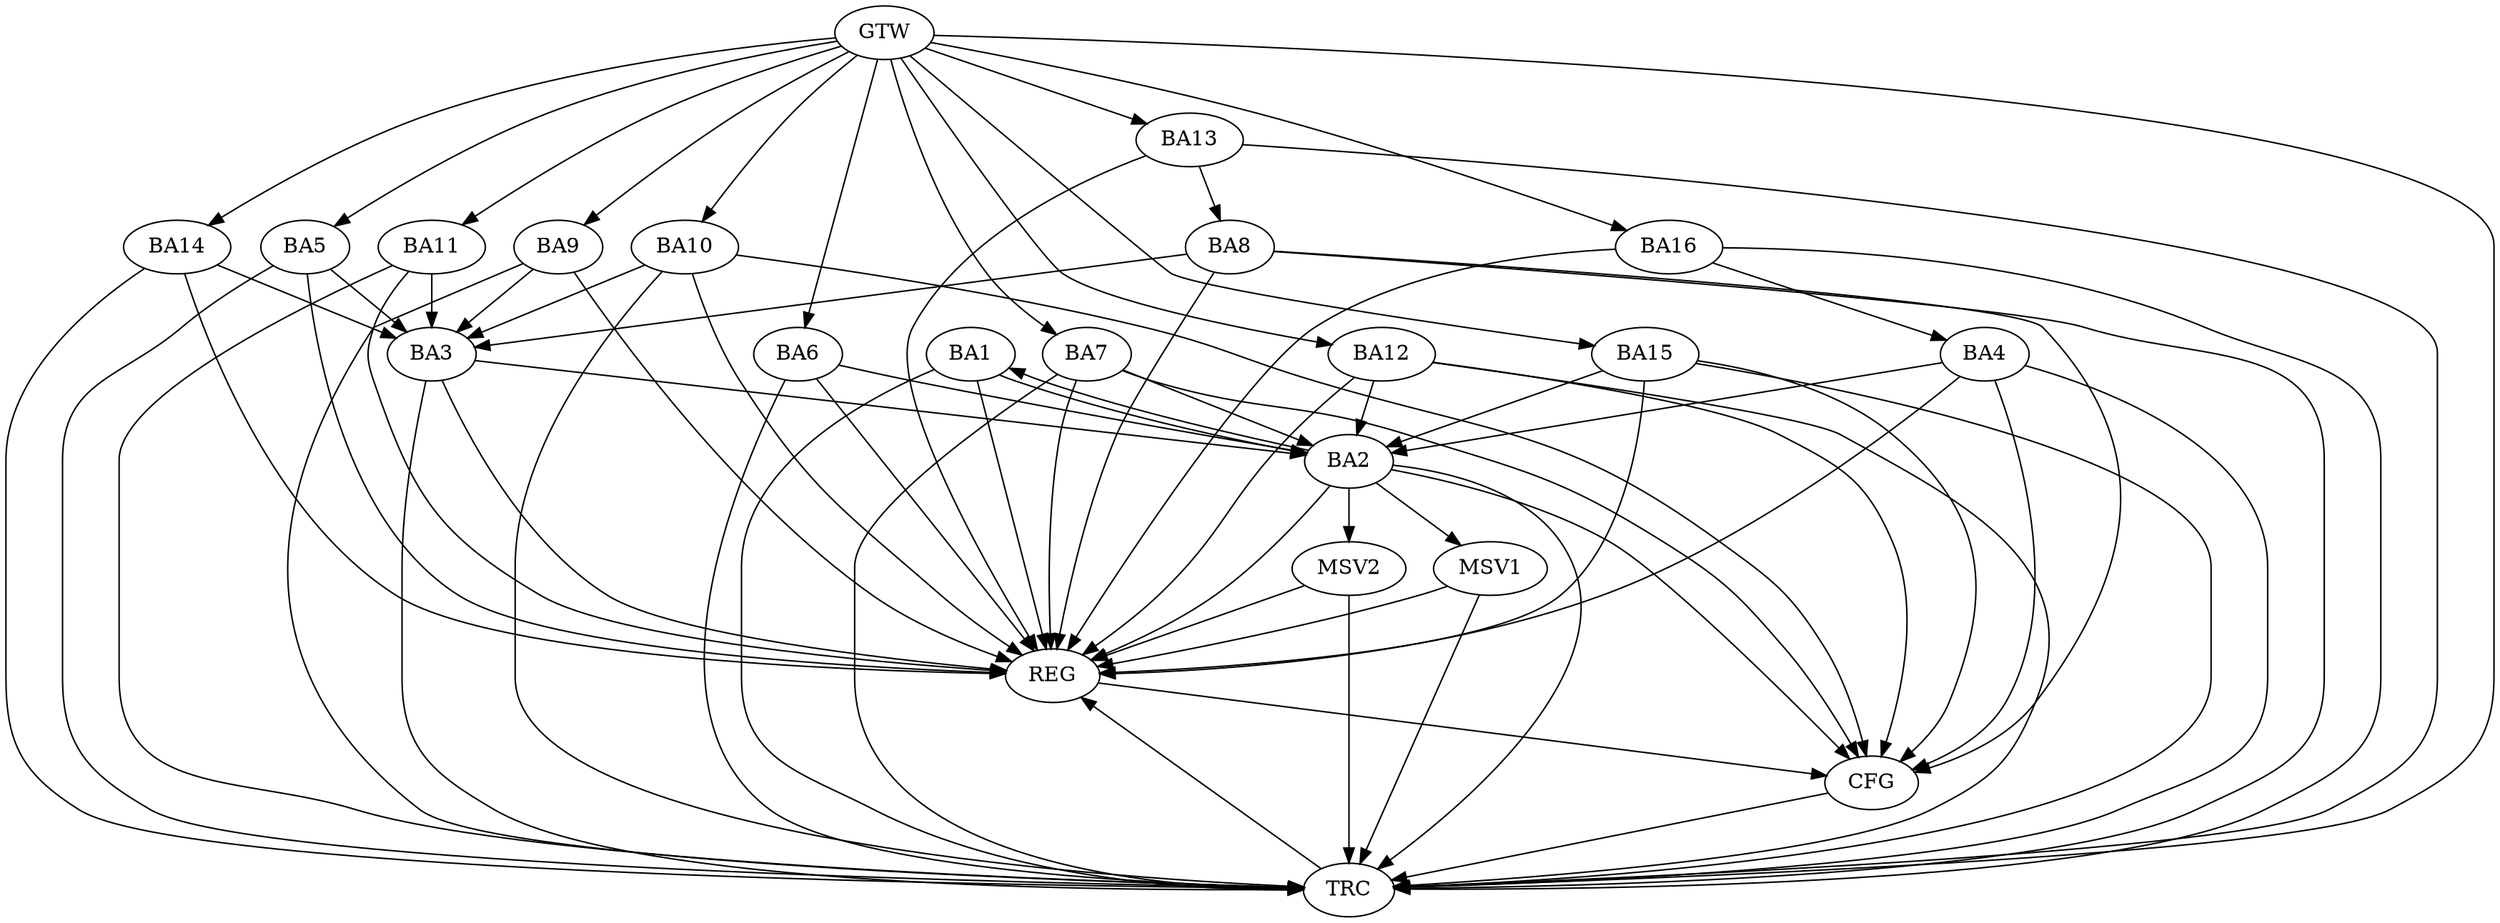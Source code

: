 strict digraph G {
  BA1 [ label="BA1" ];
  BA2 [ label="BA2" ];
  BA3 [ label="BA3" ];
  BA4 [ label="BA4" ];
  BA5 [ label="BA5" ];
  BA6 [ label="BA6" ];
  BA7 [ label="BA7" ];
  BA8 [ label="BA8" ];
  BA9 [ label="BA9" ];
  BA10 [ label="BA10" ];
  BA11 [ label="BA11" ];
  BA12 [ label="BA12" ];
  BA13 [ label="BA13" ];
  BA14 [ label="BA14" ];
  BA15 [ label="BA15" ];
  BA16 [ label="BA16" ];
  GTW [ label="GTW" ];
  REG [ label="REG" ];
  CFG [ label="CFG" ];
  TRC [ label="TRC" ];
  MSV1 [ label="MSV1" ];
  MSV2 [ label="MSV2" ];
  BA1 -> BA2;
  BA2 -> BA1;
  BA3 -> BA2;
  BA4 -> BA2;
  BA5 -> BA3;
  BA6 -> BA2;
  BA7 -> BA2;
  BA8 -> BA3;
  BA9 -> BA3;
  BA10 -> BA3;
  BA11 -> BA3;
  BA12 -> BA2;
  BA13 -> BA8;
  BA14 -> BA3;
  BA15 -> BA2;
  BA16 -> BA4;
  GTW -> BA5;
  GTW -> BA6;
  GTW -> BA7;
  GTW -> BA9;
  GTW -> BA10;
  GTW -> BA11;
  GTW -> BA12;
  GTW -> BA13;
  GTW -> BA14;
  GTW -> BA15;
  GTW -> BA16;
  BA1 -> REG;
  BA2 -> REG;
  BA3 -> REG;
  BA4 -> REG;
  BA5 -> REG;
  BA6 -> REG;
  BA7 -> REG;
  BA8 -> REG;
  BA9 -> REG;
  BA10 -> REG;
  BA11 -> REG;
  BA12 -> REG;
  BA13 -> REG;
  BA14 -> REG;
  BA15 -> REG;
  BA16 -> REG;
  BA10 -> CFG;
  BA8 -> CFG;
  BA7 -> CFG;
  BA12 -> CFG;
  BA4 -> CFG;
  BA15 -> CFG;
  BA2 -> CFG;
  REG -> CFG;
  BA1 -> TRC;
  BA2 -> TRC;
  BA3 -> TRC;
  BA4 -> TRC;
  BA5 -> TRC;
  BA6 -> TRC;
  BA7 -> TRC;
  BA8 -> TRC;
  BA9 -> TRC;
  BA10 -> TRC;
  BA11 -> TRC;
  BA12 -> TRC;
  BA13 -> TRC;
  BA14 -> TRC;
  BA15 -> TRC;
  BA16 -> TRC;
  GTW -> TRC;
  CFG -> TRC;
  TRC -> REG;
  BA2 -> MSV1;
  MSV1 -> REG;
  MSV1 -> TRC;
  BA2 -> MSV2;
  MSV2 -> REG;
  MSV2 -> TRC;
}

